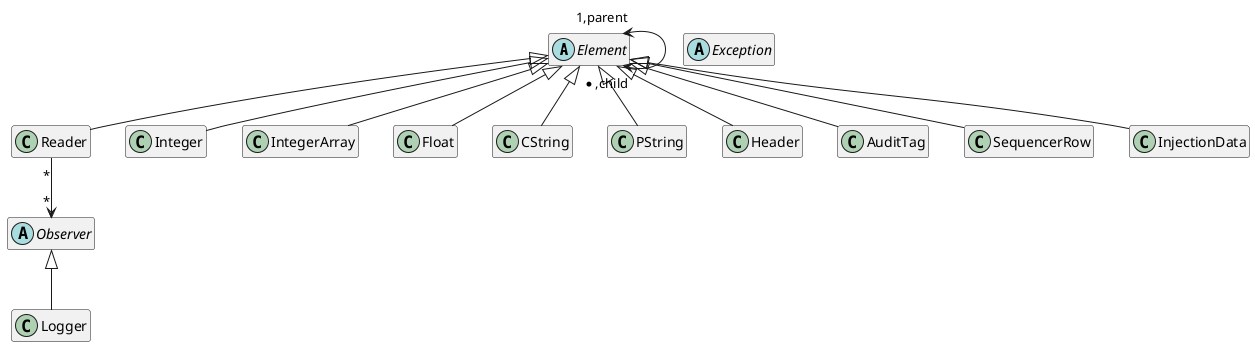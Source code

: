 @startuml
'scale 1600 width
hide empty members

abstract class Element
Element <|-- Reader
Element <|-- Integer
Element <|-- IntegerArray
Element <|-- Float
Element <|-- CString
Element <|-- PString
Element <|-- Header
Element <|-- AuditTag
Element <|-- SequencerRow
Element <|-- InjectionData

abstract class Exception

abstract class Observer
Observer <|-- Logger

' Relations
Element "1,parent" <--> "*,child" Element
Reader "*" --> "*" Observer

@enduml

